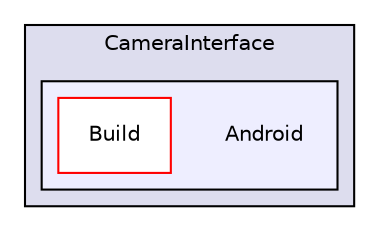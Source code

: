digraph "PVR/SDK_3.4/Tools/CameraInterface/Android" {
  compound=true
  node [ fontsize="10", fontname="Helvetica"];
  edge [ labelfontsize="10", labelfontname="Helvetica"];
  subgraph clusterdir_63b5e6e7d93d311042c0f31036793f07 {
    graph [ bgcolor="#ddddee", pencolor="black", label="CameraInterface" fontname="Helvetica", fontsize="10", URL="dir_63b5e6e7d93d311042c0f31036793f07.html"]
  subgraph clusterdir_f10886a06207ad5f7c7ccc55f7b9c19a {
    graph [ bgcolor="#eeeeff", pencolor="black", label="" URL="dir_f10886a06207ad5f7c7ccc55f7b9c19a.html"];
    dir_f10886a06207ad5f7c7ccc55f7b9c19a [shape=plaintext label="Android"];
    dir_9f3c37bad8b20f3f50e04628522703f3 [shape=box label="Build" color="red" fillcolor="white" style="filled" URL="dir_9f3c37bad8b20f3f50e04628522703f3.html"];
  }
  }
}
